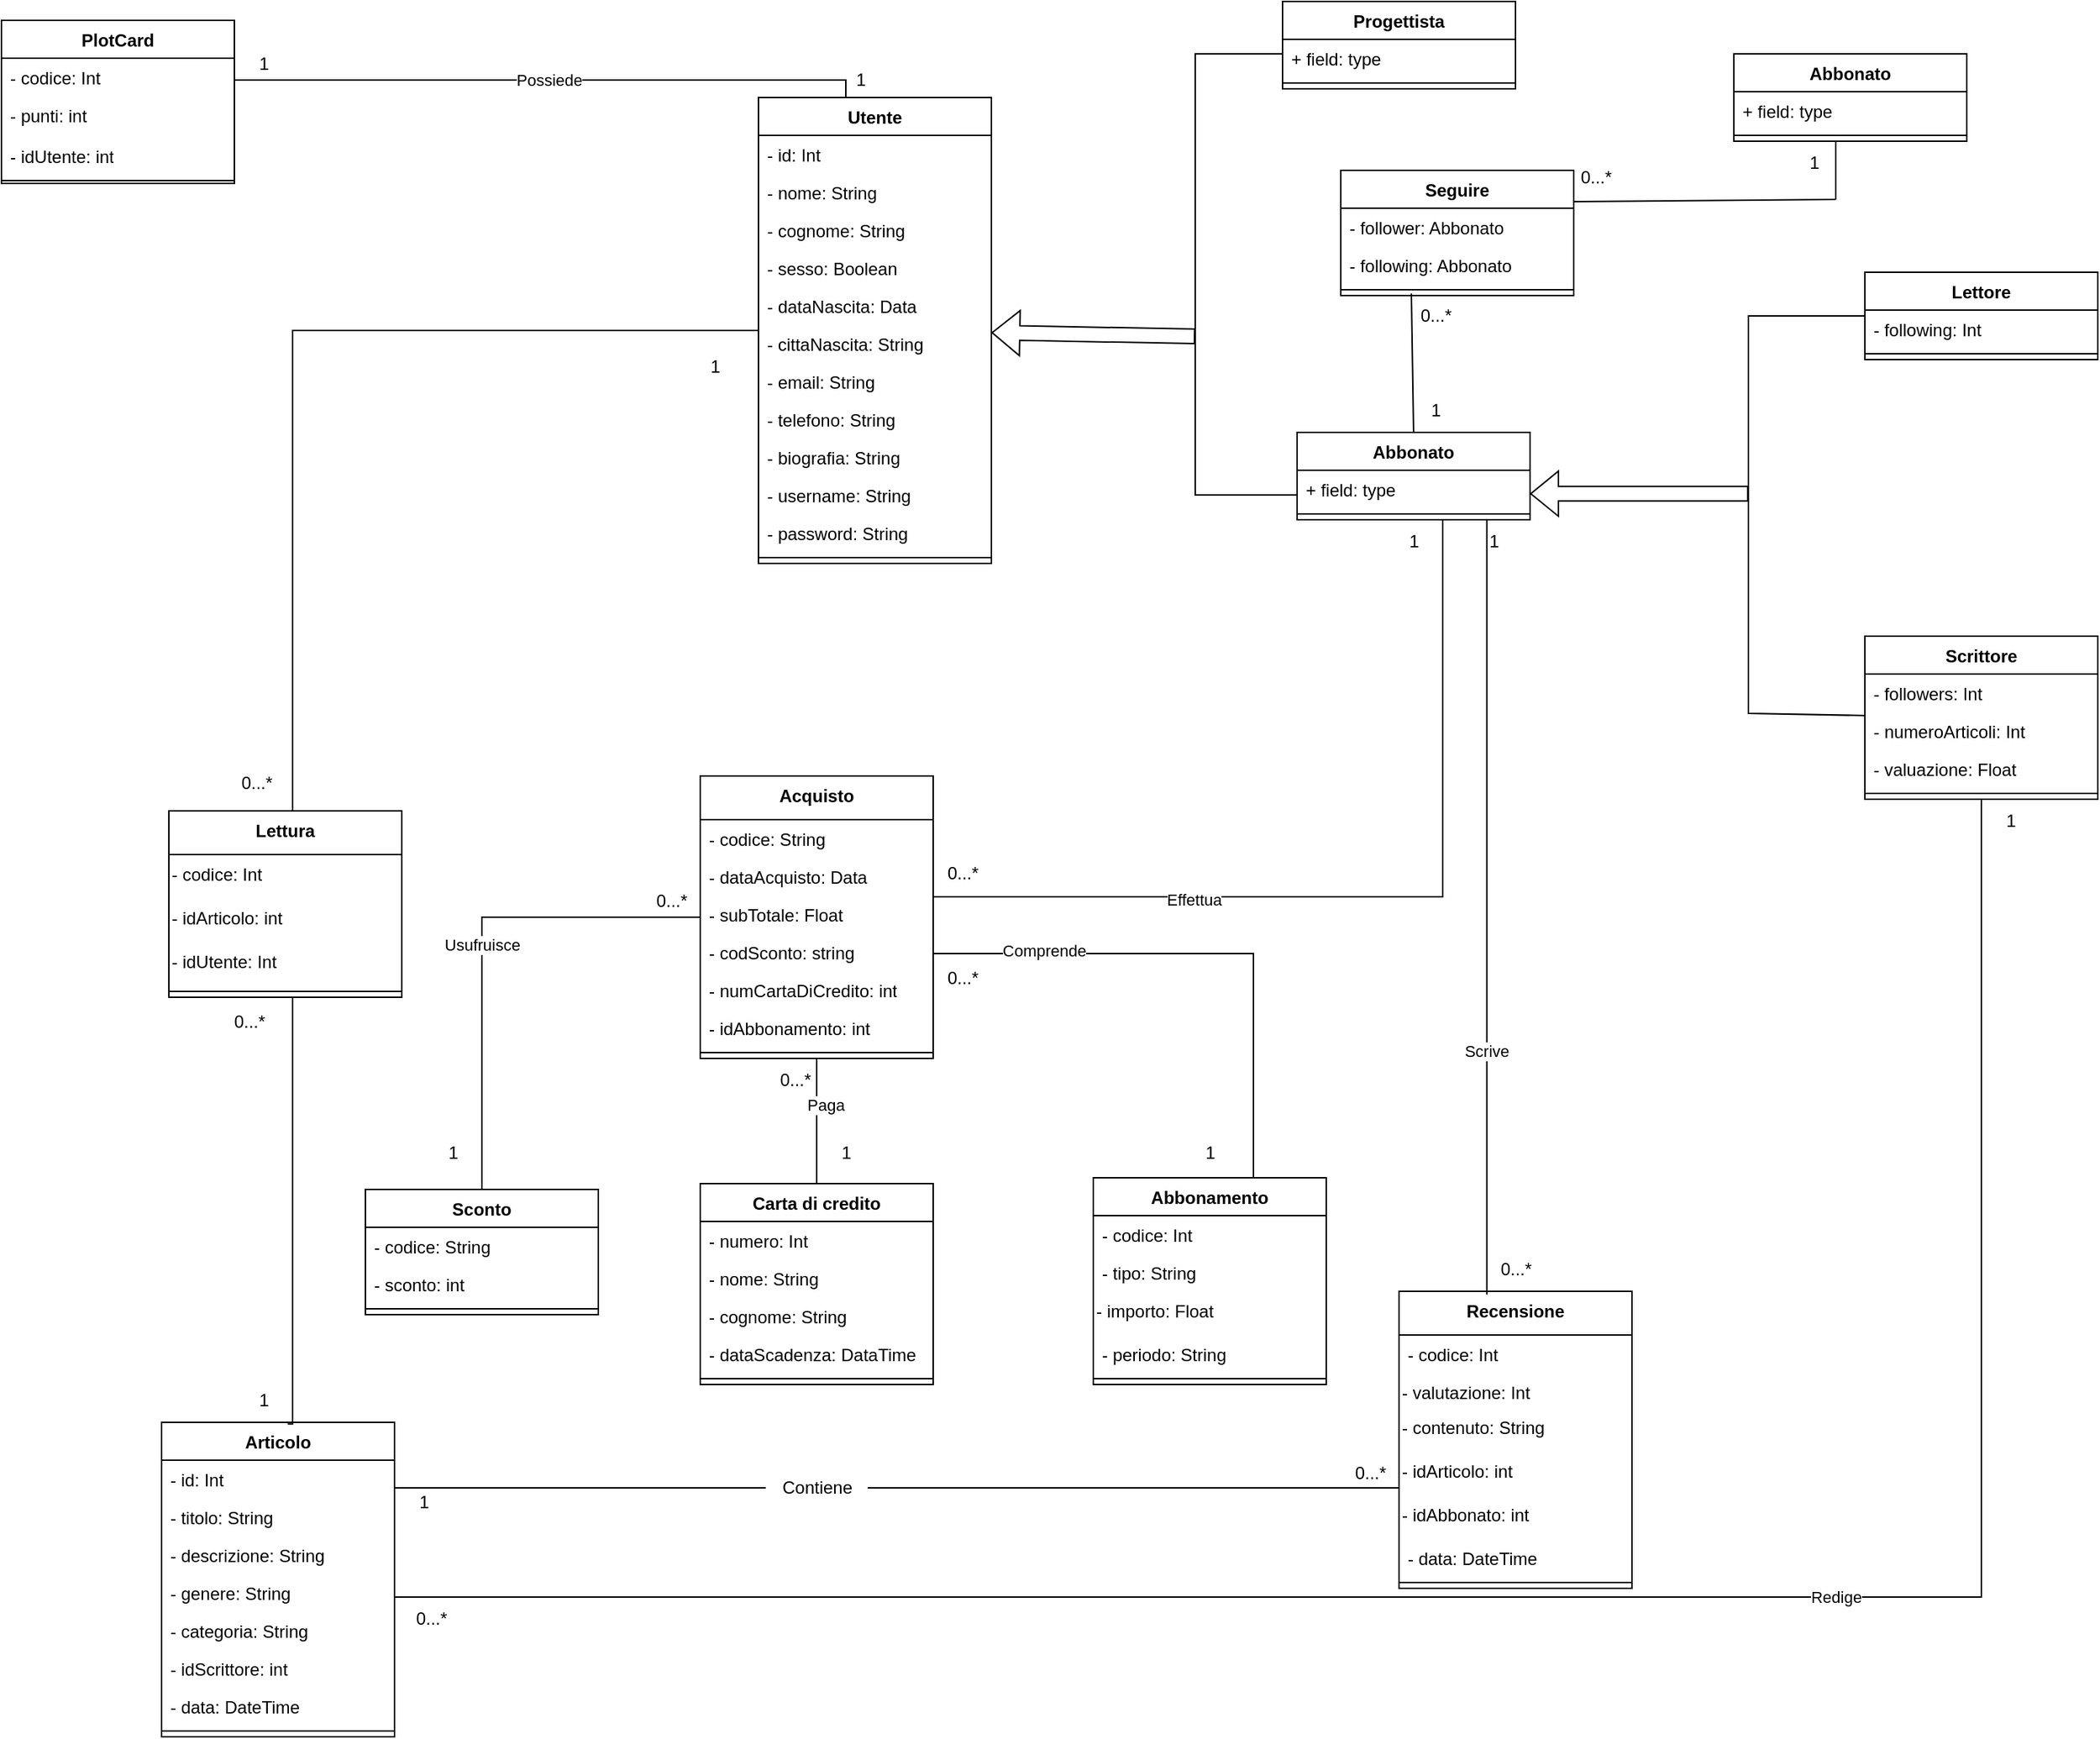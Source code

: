 <mxfile version="26.2.12">
  <diagram id="C5RBs43oDa-KdzZeNtuy" name="Page-1">
    <mxGraphModel grid="1" page="1" gridSize="10" guides="1" tooltips="1" connect="1" arrows="1" fold="1" pageScale="1" pageWidth="3300" pageHeight="4681" math="0" shadow="0">
      <root>
        <mxCell id="WIyWlLk6GJQsqaUBKTNV-0" />
        <mxCell id="WIyWlLk6GJQsqaUBKTNV-1" parent="WIyWlLk6GJQsqaUBKTNV-0" />
        <mxCell id="ydc3iOMknyPxtIH27P5I-45" value="" style="edgeStyle=orthogonalEdgeStyle;rounded=0;orthogonalLoop=1;jettySize=auto;html=1;endArrow=none;startFill=0;" edge="1" parent="WIyWlLk6GJQsqaUBKTNV-1" source="ydc3iOMknyPxtIH27P5I-187" target="ydc3iOMknyPxtIH27P5I-8">
          <mxGeometry relative="1" as="geometry">
            <mxPoint x="700.077" y="1094.077" as="targetPoint" />
            <Array as="points">
              <mxPoint x="640" y="1210" />
            </Array>
          </mxGeometry>
        </mxCell>
        <mxCell id="ydc3iOMknyPxtIH27P5I-4" value="Articolo" style="swimlane;fontStyle=1;align=center;verticalAlign=top;childLayout=stackLayout;horizontal=1;startSize=26;horizontalStack=0;resizeParent=1;resizeParentMax=0;resizeLast=0;collapsible=1;marginBottom=0;whiteSpace=wrap;html=1;" vertex="1" parent="WIyWlLk6GJQsqaUBKTNV-1">
          <mxGeometry x="190" y="1160" width="160" height="216" as="geometry" />
        </mxCell>
        <mxCell id="ydc3iOMknyPxtIH27P5I-5" value="- id: Int" style="text;strokeColor=none;fillColor=none;align=left;verticalAlign=top;spacingLeft=4;spacingRight=4;overflow=hidden;rotatable=0;points=[[0,0.5],[1,0.5]];portConstraint=eastwest;whiteSpace=wrap;html=1;" vertex="1" parent="ydc3iOMknyPxtIH27P5I-4">
          <mxGeometry y="26" width="160" height="26" as="geometry" />
        </mxCell>
        <mxCell id="ydc3iOMknyPxtIH27P5I-119" value="- titolo: String" style="text;strokeColor=none;fillColor=none;align=left;verticalAlign=top;spacingLeft=4;spacingRight=4;overflow=hidden;rotatable=0;points=[[0,0.5],[1,0.5]];portConstraint=eastwest;whiteSpace=wrap;html=1;" vertex="1" parent="ydc3iOMknyPxtIH27P5I-4">
          <mxGeometry y="52" width="160" height="26" as="geometry" />
        </mxCell>
        <mxCell id="ydc3iOMknyPxtIH27P5I-120" value="- descrizione: String" style="text;strokeColor=none;fillColor=none;align=left;verticalAlign=top;spacingLeft=4;spacingRight=4;overflow=hidden;rotatable=0;points=[[0,0.5],[1,0.5]];portConstraint=eastwest;whiteSpace=wrap;html=1;" vertex="1" parent="ydc3iOMknyPxtIH27P5I-4">
          <mxGeometry y="78" width="160" height="26" as="geometry" />
        </mxCell>
        <mxCell id="ydc3iOMknyPxtIH27P5I-121" value="- genere: String" style="text;strokeColor=none;fillColor=none;align=left;verticalAlign=top;spacingLeft=4;spacingRight=4;overflow=hidden;rotatable=0;points=[[0,0.5],[1,0.5]];portConstraint=eastwest;whiteSpace=wrap;html=1;" vertex="1" parent="ydc3iOMknyPxtIH27P5I-4">
          <mxGeometry y="104" width="160" height="26" as="geometry" />
        </mxCell>
        <mxCell id="ydc3iOMknyPxtIH27P5I-122" value="- categoria: String" style="text;strokeColor=none;fillColor=none;align=left;verticalAlign=top;spacingLeft=4;spacingRight=4;overflow=hidden;rotatable=0;points=[[0,0.5],[1,0.5]];portConstraint=eastwest;whiteSpace=wrap;html=1;" vertex="1" parent="ydc3iOMknyPxtIH27P5I-4">
          <mxGeometry y="130" width="160" height="26" as="geometry" />
        </mxCell>
        <mxCell id="pAAdPtzPsOqpauZ3S1Ib-0" value="&lt;div&gt;- idScrittore: int&lt;/div&gt;" style="text;strokeColor=none;fillColor=none;align=left;verticalAlign=top;spacingLeft=4;spacingRight=4;overflow=hidden;rotatable=0;points=[[0,0.5],[1,0.5]];portConstraint=eastwest;whiteSpace=wrap;html=1;" vertex="1" parent="ydc3iOMknyPxtIH27P5I-4">
          <mxGeometry y="156" width="160" height="26" as="geometry" />
        </mxCell>
        <mxCell id="so2CvBToF7YkAEuhqj8v-3" value="&lt;div&gt;- data: DateTime&lt;/div&gt;" style="text;strokeColor=none;fillColor=none;align=left;verticalAlign=top;spacingLeft=4;spacingRight=4;overflow=hidden;rotatable=0;points=[[0,0.5],[1,0.5]];portConstraint=eastwest;whiteSpace=wrap;html=1;" vertex="1" parent="ydc3iOMknyPxtIH27P5I-4">
          <mxGeometry y="182" width="160" height="26" as="geometry" />
        </mxCell>
        <mxCell id="ydc3iOMknyPxtIH27P5I-6" value="" style="line;strokeWidth=1;fillColor=none;align=left;verticalAlign=middle;spacingTop=-1;spacingLeft=3;spacingRight=3;rotatable=0;labelPosition=right;points=[];portConstraint=eastwest;strokeColor=inherit;" vertex="1" parent="ydc3iOMknyPxtIH27P5I-4">
          <mxGeometry y="208" width="160" height="8" as="geometry" />
        </mxCell>
        <mxCell id="ydc3iOMknyPxtIH27P5I-8" value="Recensione" style="swimlane;fontStyle=1;align=center;verticalAlign=top;childLayout=stackLayout;horizontal=1;startSize=30;horizontalStack=0;resizeParent=1;resizeParentMax=0;resizeLast=0;collapsible=1;marginBottom=0;whiteSpace=wrap;html=1;" vertex="1" parent="WIyWlLk6GJQsqaUBKTNV-1">
          <mxGeometry x="1040" y="1070" width="160" height="204" as="geometry" />
        </mxCell>
        <mxCell id="ydc3iOMknyPxtIH27P5I-9" value="- codice: Int" style="text;strokeColor=none;fillColor=none;align=left;verticalAlign=top;spacingLeft=4;spacingRight=4;overflow=hidden;rotatable=0;points=[[0,0.5],[1,0.5]];portConstraint=eastwest;whiteSpace=wrap;html=1;" vertex="1" parent="ydc3iOMknyPxtIH27P5I-8">
          <mxGeometry y="30" width="160" height="26" as="geometry" />
        </mxCell>
        <mxCell id="ydc3iOMknyPxtIH27P5I-139" value="- valutazione: Int" style="text;whiteSpace=wrap;html=1;" vertex="1" parent="ydc3iOMknyPxtIH27P5I-8">
          <mxGeometry y="56" width="160" height="24" as="geometry" />
        </mxCell>
        <mxCell id="so2CvBToF7YkAEuhqj8v-0" value="- contenuto: String" style="text;whiteSpace=wrap;html=1;" vertex="1" parent="ydc3iOMknyPxtIH27P5I-8">
          <mxGeometry y="80" width="160" height="30" as="geometry" />
        </mxCell>
        <mxCell id="ydc3iOMknyPxtIH27P5I-140" value="- idArticolo: int" style="text;whiteSpace=wrap;html=1;" vertex="1" parent="ydc3iOMknyPxtIH27P5I-8">
          <mxGeometry y="110" width="160" height="30" as="geometry" />
        </mxCell>
        <mxCell id="so2CvBToF7YkAEuhqj8v-1" value="- idAbbonato: int" style="text;whiteSpace=wrap;html=1;" vertex="1" parent="ydc3iOMknyPxtIH27P5I-8">
          <mxGeometry y="140" width="160" height="30" as="geometry" />
        </mxCell>
        <mxCell id="pAAdPtzPsOqpauZ3S1Ib-1" value="&lt;div&gt;- data: DateTime&lt;/div&gt;" style="text;strokeColor=none;fillColor=none;align=left;verticalAlign=top;spacingLeft=4;spacingRight=4;overflow=hidden;rotatable=0;points=[[0,0.5],[1,0.5]];portConstraint=eastwest;whiteSpace=wrap;html=1;" vertex="1" parent="ydc3iOMknyPxtIH27P5I-8">
          <mxGeometry y="170" width="160" height="26" as="geometry" />
        </mxCell>
        <mxCell id="ydc3iOMknyPxtIH27P5I-10" value="" style="line;strokeWidth=1;fillColor=none;align=left;verticalAlign=middle;spacingTop=-1;spacingLeft=3;spacingRight=3;rotatable=0;labelPosition=right;points=[];portConstraint=eastwest;strokeColor=inherit;" vertex="1" parent="ydc3iOMknyPxtIH27P5I-8">
          <mxGeometry y="196" width="160" height="8" as="geometry" />
        </mxCell>
        <mxCell id="ydc3iOMknyPxtIH27P5I-50" value="" style="edgeStyle=orthogonalEdgeStyle;rounded=0;orthogonalLoop=1;jettySize=auto;html=1;endArrow=none;startFill=0;exitX=0.697;exitY=0.009;exitDx=0;exitDy=0;exitPerimeter=0;" edge="1" parent="WIyWlLk6GJQsqaUBKTNV-1" source="ydc3iOMknyPxtIH27P5I-12">
          <mxGeometry relative="1" as="geometry">
            <mxPoint x="940" y="1029.92" as="sourcePoint" />
            <mxPoint x="720" y="837.997" as="targetPoint" />
            <Array as="points">
              <mxPoint x="940" y="993" />
              <mxPoint x="940" y="838" />
            </Array>
          </mxGeometry>
        </mxCell>
        <mxCell id="MxM6VGVNZoBJaAz-Xawv-5" value="Comprende" style="edgeLabel;html=1;align=center;verticalAlign=middle;resizable=0;points=[];" connectable="0" vertex="1" parent="ydc3iOMknyPxtIH27P5I-50">
          <mxGeometry x="0.597" y="-2" relative="1" as="geometry">
            <mxPoint as="offset" />
          </mxGeometry>
        </mxCell>
        <mxCell id="ydc3iOMknyPxtIH27P5I-12" value="Abbonamento" style="swimlane;fontStyle=1;align=center;verticalAlign=top;childLayout=stackLayout;horizontal=1;startSize=26;horizontalStack=0;resizeParent=1;resizeParentMax=0;resizeLast=0;collapsible=1;marginBottom=0;whiteSpace=wrap;html=1;" vertex="1" parent="WIyWlLk6GJQsqaUBKTNV-1">
          <mxGeometry x="830" y="992" width="160" height="142" as="geometry" />
        </mxCell>
        <mxCell id="ydc3iOMknyPxtIH27P5I-47" value="- codice: Int" style="text;strokeColor=none;fillColor=none;align=left;verticalAlign=top;spacingLeft=4;spacingRight=4;overflow=hidden;rotatable=0;points=[[0,0.5],[1,0.5]];portConstraint=eastwest;whiteSpace=wrap;html=1;" vertex="1" parent="ydc3iOMknyPxtIH27P5I-12">
          <mxGeometry y="26" width="160" height="26" as="geometry" />
        </mxCell>
        <mxCell id="ydc3iOMknyPxtIH27P5I-48" value="- tipo: String" style="text;strokeColor=none;fillColor=none;align=left;verticalAlign=top;spacingLeft=4;spacingRight=4;overflow=hidden;rotatable=0;points=[[0,0.5],[1,0.5]];portConstraint=eastwest;whiteSpace=wrap;html=1;" vertex="1" parent="ydc3iOMknyPxtIH27P5I-12">
          <mxGeometry y="52" width="160" height="26" as="geometry" />
        </mxCell>
        <mxCell id="ydc3iOMknyPxtIH27P5I-138" value="- importo: Float" style="text;whiteSpace=wrap;html=1;" vertex="1" parent="ydc3iOMknyPxtIH27P5I-12">
          <mxGeometry y="78" width="160" height="30" as="geometry" />
        </mxCell>
        <mxCell id="ydc3iOMknyPxtIH27P5I-13" value="- periodo: String" style="text;strokeColor=none;fillColor=none;align=left;verticalAlign=top;spacingLeft=4;spacingRight=4;overflow=hidden;rotatable=0;points=[[0,0.5],[1,0.5]];portConstraint=eastwest;whiteSpace=wrap;html=1;" vertex="1" parent="ydc3iOMknyPxtIH27P5I-12">
          <mxGeometry y="108" width="160" height="26" as="geometry" />
        </mxCell>
        <mxCell id="ydc3iOMknyPxtIH27P5I-14" value="" style="line;strokeWidth=1;fillColor=none;align=left;verticalAlign=middle;spacingTop=-1;spacingLeft=3;spacingRight=3;rotatable=0;labelPosition=right;points=[];portConstraint=eastwest;strokeColor=inherit;" vertex="1" parent="ydc3iOMknyPxtIH27P5I-12">
          <mxGeometry y="134" width="160" height="8" as="geometry" />
        </mxCell>
        <mxCell id="ydc3iOMknyPxtIH27P5I-16" value="Carta di credito" style="swimlane;fontStyle=1;align=center;verticalAlign=top;childLayout=stackLayout;horizontal=1;startSize=26;horizontalStack=0;resizeParent=1;resizeParentMax=0;resizeLast=0;collapsible=1;marginBottom=0;whiteSpace=wrap;html=1;" vertex="1" parent="WIyWlLk6GJQsqaUBKTNV-1">
          <mxGeometry x="560" y="996" width="160" height="138" as="geometry" />
        </mxCell>
        <mxCell id="ydc3iOMknyPxtIH27P5I-134" value="- numero: Int" style="text;strokeColor=none;fillColor=none;align=left;verticalAlign=top;spacingLeft=4;spacingRight=4;overflow=hidden;rotatable=0;points=[[0,0.5],[1,0.5]];portConstraint=eastwest;whiteSpace=wrap;html=1;" vertex="1" parent="ydc3iOMknyPxtIH27P5I-16">
          <mxGeometry y="26" width="160" height="26" as="geometry" />
        </mxCell>
        <mxCell id="ydc3iOMknyPxtIH27P5I-17" value="- nome: String" style="text;strokeColor=none;fillColor=none;align=left;verticalAlign=top;spacingLeft=4;spacingRight=4;overflow=hidden;rotatable=0;points=[[0,0.5],[1,0.5]];portConstraint=eastwest;whiteSpace=wrap;html=1;" vertex="1" parent="ydc3iOMknyPxtIH27P5I-16">
          <mxGeometry y="52" width="160" height="26" as="geometry" />
        </mxCell>
        <mxCell id="ydc3iOMknyPxtIH27P5I-135" value="- cognome: String" style="text;strokeColor=none;fillColor=none;align=left;verticalAlign=top;spacingLeft=4;spacingRight=4;overflow=hidden;rotatable=0;points=[[0,0.5],[1,0.5]];portConstraint=eastwest;whiteSpace=wrap;html=1;" vertex="1" parent="ydc3iOMknyPxtIH27P5I-16">
          <mxGeometry y="78" width="160" height="26" as="geometry" />
        </mxCell>
        <mxCell id="ydc3iOMknyPxtIH27P5I-136" value="- dataScadenza: DataTime" style="text;strokeColor=none;fillColor=none;align=left;verticalAlign=top;spacingLeft=4;spacingRight=4;overflow=hidden;rotatable=0;points=[[0,0.5],[1,0.5]];portConstraint=eastwest;whiteSpace=wrap;html=1;" vertex="1" parent="ydc3iOMknyPxtIH27P5I-16">
          <mxGeometry y="104" width="160" height="26" as="geometry" />
        </mxCell>
        <mxCell id="ydc3iOMknyPxtIH27P5I-18" value="" style="line;strokeWidth=1;fillColor=none;align=left;verticalAlign=middle;spacingTop=-1;spacingLeft=3;spacingRight=3;rotatable=0;labelPosition=right;points=[];portConstraint=eastwest;strokeColor=inherit;" vertex="1" parent="ydc3iOMknyPxtIH27P5I-16">
          <mxGeometry y="130" width="160" height="8" as="geometry" />
        </mxCell>
        <mxCell id="ydc3iOMknyPxtIH27P5I-20" value="Sconto" style="swimlane;fontStyle=1;align=center;verticalAlign=top;childLayout=stackLayout;horizontal=1;startSize=26;horizontalStack=0;resizeParent=1;resizeParentMax=0;resizeLast=0;collapsible=1;marginBottom=0;whiteSpace=wrap;html=1;" vertex="1" parent="WIyWlLk6GJQsqaUBKTNV-1">
          <mxGeometry x="330" y="1000" width="160" height="86" as="geometry" />
        </mxCell>
        <mxCell id="ydc3iOMknyPxtIH27P5I-21" value="- codice: String" style="text;strokeColor=none;fillColor=none;align=left;verticalAlign=top;spacingLeft=4;spacingRight=4;overflow=hidden;rotatable=0;points=[[0,0.5],[1,0.5]];portConstraint=eastwest;whiteSpace=wrap;html=1;" vertex="1" parent="ydc3iOMknyPxtIH27P5I-20">
          <mxGeometry y="26" width="160" height="26" as="geometry" />
        </mxCell>
        <mxCell id="TdX4tW1GmbdsgePq4CwW-2" value="&lt;div&gt;- sconto: int&lt;/div&gt;" style="text;strokeColor=none;fillColor=none;align=left;verticalAlign=top;spacingLeft=4;spacingRight=4;overflow=hidden;rotatable=0;points=[[0,0.5],[1,0.5]];portConstraint=eastwest;whiteSpace=wrap;html=1;" vertex="1" parent="ydc3iOMknyPxtIH27P5I-20">
          <mxGeometry y="52" width="160" height="26" as="geometry" />
        </mxCell>
        <mxCell id="ydc3iOMknyPxtIH27P5I-22" value="" style="line;strokeWidth=1;fillColor=none;align=left;verticalAlign=middle;spacingTop=-1;spacingLeft=3;spacingRight=3;rotatable=0;labelPosition=right;points=[];portConstraint=eastwest;strokeColor=inherit;" vertex="1" parent="ydc3iOMknyPxtIH27P5I-20">
          <mxGeometry y="78" width="160" height="8" as="geometry" />
        </mxCell>
        <mxCell id="ydc3iOMknyPxtIH27P5I-24" value="PlotCard" style="swimlane;fontStyle=1;align=center;verticalAlign=top;childLayout=stackLayout;horizontal=1;startSize=26;horizontalStack=0;resizeParent=1;resizeParentMax=0;resizeLast=0;collapsible=1;marginBottom=0;whiteSpace=wrap;html=1;" vertex="1" parent="WIyWlLk6GJQsqaUBKTNV-1">
          <mxGeometry x="80" y="197" width="160" height="112" as="geometry" />
        </mxCell>
        <mxCell id="ydc3iOMknyPxtIH27P5I-25" value="- codice: Int" style="text;strokeColor=none;fillColor=none;align=left;verticalAlign=top;spacingLeft=4;spacingRight=4;overflow=hidden;rotatable=0;points=[[0,0.5],[1,0.5]];portConstraint=eastwest;whiteSpace=wrap;html=1;" vertex="1" parent="ydc3iOMknyPxtIH27P5I-24">
          <mxGeometry y="26" width="160" height="26" as="geometry" />
        </mxCell>
        <mxCell id="ydc3iOMknyPxtIH27P5I-27" value="- punti: int" style="text;strokeColor=none;fillColor=none;align=left;verticalAlign=top;spacingLeft=4;spacingRight=4;overflow=hidden;rotatable=0;points=[[0,0.5],[1,0.5]];portConstraint=eastwest;whiteSpace=wrap;html=1;" vertex="1" parent="ydc3iOMknyPxtIH27P5I-24">
          <mxGeometry y="52" width="160" height="28" as="geometry" />
        </mxCell>
        <mxCell id="so2CvBToF7YkAEuhqj8v-9" value="&lt;div&gt;- idUtente: int&lt;/div&gt;" style="text;strokeColor=none;fillColor=none;align=left;verticalAlign=top;spacingLeft=4;spacingRight=4;overflow=hidden;rotatable=0;points=[[0,0.5],[1,0.5]];portConstraint=eastwest;whiteSpace=wrap;html=1;" vertex="1" parent="ydc3iOMknyPxtIH27P5I-24">
          <mxGeometry y="80" width="160" height="28" as="geometry" />
        </mxCell>
        <mxCell id="ydc3iOMknyPxtIH27P5I-26" value="" style="line;strokeWidth=1;fillColor=none;align=left;verticalAlign=middle;spacingTop=-1;spacingLeft=3;spacingRight=3;rotatable=0;labelPosition=right;points=[];portConstraint=eastwest;strokeColor=inherit;" vertex="1" parent="ydc3iOMknyPxtIH27P5I-24">
          <mxGeometry y="108" width="160" height="4" as="geometry" />
        </mxCell>
        <mxCell id="ydc3iOMknyPxtIH27P5I-61" value="Possiede" style="edgeStyle=orthogonalEdgeStyle;rounded=0;orthogonalLoop=1;jettySize=auto;html=1;endArrow=none;startFill=0;" edge="1" parent="WIyWlLk6GJQsqaUBKTNV-1" source="ydc3iOMknyPxtIH27P5I-28" target="ydc3iOMknyPxtIH27P5I-24">
          <mxGeometry relative="1" as="geometry">
            <mxPoint x="530" y="412" as="sourcePoint" />
            <mxPoint x="452" y="238" as="targetPoint" />
            <Array as="points">
              <mxPoint x="660" y="238" />
            </Array>
          </mxGeometry>
        </mxCell>
        <mxCell id="ydc3iOMknyPxtIH27P5I-28" value="Utente" style="swimlane;fontStyle=1;align=center;verticalAlign=top;childLayout=stackLayout;horizontal=1;startSize=26;horizontalStack=0;resizeParent=1;resizeParentMax=0;resizeLast=0;collapsible=1;marginBottom=0;whiteSpace=wrap;html=1;" vertex="1" parent="WIyWlLk6GJQsqaUBKTNV-1">
          <mxGeometry x="600" y="250" width="160" height="320" as="geometry" />
        </mxCell>
        <mxCell id="ydc3iOMknyPxtIH27P5I-116" value="- id: Int" style="text;strokeColor=none;fillColor=none;align=left;verticalAlign=top;spacingLeft=4;spacingRight=4;overflow=hidden;rotatable=0;points=[[0,0.5],[1,0.5]];portConstraint=eastwest;whiteSpace=wrap;html=1;" vertex="1" parent="ydc3iOMknyPxtIH27P5I-28">
          <mxGeometry y="26" width="160" height="26" as="geometry" />
        </mxCell>
        <mxCell id="ydc3iOMknyPxtIH27P5I-29" value="- nome: String" style="text;strokeColor=none;fillColor=none;align=left;verticalAlign=top;spacingLeft=4;spacingRight=4;overflow=hidden;rotatable=0;points=[[0,0.5],[1,0.5]];portConstraint=eastwest;whiteSpace=wrap;html=1;" vertex="1" parent="ydc3iOMknyPxtIH27P5I-28">
          <mxGeometry y="52" width="160" height="26" as="geometry" />
        </mxCell>
        <mxCell id="ydc3iOMknyPxtIH27P5I-83" value="- cognome: String" style="text;strokeColor=none;fillColor=none;align=left;verticalAlign=top;spacingLeft=4;spacingRight=4;overflow=hidden;rotatable=0;points=[[0,0.5],[1,0.5]];portConstraint=eastwest;whiteSpace=wrap;html=1;" vertex="1" parent="ydc3iOMknyPxtIH27P5I-28">
          <mxGeometry y="78" width="160" height="26" as="geometry" />
        </mxCell>
        <mxCell id="ydc3iOMknyPxtIH27P5I-69" value="- sesso: Boolean" style="text;strokeColor=none;fillColor=none;align=left;verticalAlign=top;spacingLeft=4;spacingRight=4;overflow=hidden;rotatable=0;points=[[0,0.5],[1,0.5]];portConstraint=eastwest;whiteSpace=wrap;html=1;" vertex="1" parent="ydc3iOMknyPxtIH27P5I-28">
          <mxGeometry y="104" width="160" height="26" as="geometry" />
        </mxCell>
        <mxCell id="ydc3iOMknyPxtIH27P5I-71" value="- dataNascita: Data" style="text;strokeColor=none;fillColor=none;align=left;verticalAlign=top;spacingLeft=4;spacingRight=4;overflow=hidden;rotatable=0;points=[[0,0.5],[1,0.5]];portConstraint=eastwest;whiteSpace=wrap;html=1;" vertex="1" parent="ydc3iOMknyPxtIH27P5I-28">
          <mxGeometry y="130" width="160" height="26" as="geometry" />
        </mxCell>
        <mxCell id="ydc3iOMknyPxtIH27P5I-82" value="- cittaNascita: String" style="text;strokeColor=none;fillColor=none;align=left;verticalAlign=top;spacingLeft=4;spacingRight=4;overflow=hidden;rotatable=0;points=[[0,0.5],[1,0.5]];portConstraint=eastwest;whiteSpace=wrap;html=1;" vertex="1" parent="ydc3iOMknyPxtIH27P5I-28">
          <mxGeometry y="156" width="160" height="26" as="geometry" />
        </mxCell>
        <mxCell id="ydc3iOMknyPxtIH27P5I-114" value="- email: String" style="text;strokeColor=none;fillColor=none;align=left;verticalAlign=top;spacingLeft=4;spacingRight=4;overflow=hidden;rotatable=0;points=[[0,0.5],[1,0.5]];portConstraint=eastwest;whiteSpace=wrap;html=1;" vertex="1" parent="ydc3iOMknyPxtIH27P5I-28">
          <mxGeometry y="182" width="160" height="26" as="geometry" />
        </mxCell>
        <mxCell id="ydc3iOMknyPxtIH27P5I-115" value="- telefono: String" style="text;strokeColor=none;fillColor=none;align=left;verticalAlign=top;spacingLeft=4;spacingRight=4;overflow=hidden;rotatable=0;points=[[0,0.5],[1,0.5]];portConstraint=eastwest;whiteSpace=wrap;html=1;" vertex="1" parent="ydc3iOMknyPxtIH27P5I-28">
          <mxGeometry y="208" width="160" height="26" as="geometry" />
        </mxCell>
        <mxCell id="ydc3iOMknyPxtIH27P5I-143" value="- biografia: String" style="text;strokeColor=none;fillColor=none;align=left;verticalAlign=top;spacingLeft=4;spacingRight=4;overflow=hidden;rotatable=0;points=[[0,0.5],[1,0.5]];portConstraint=eastwest;whiteSpace=wrap;html=1;" vertex="1" parent="ydc3iOMknyPxtIH27P5I-28">
          <mxGeometry y="234" width="160" height="26" as="geometry" />
        </mxCell>
        <mxCell id="MxM6VGVNZoBJaAz-Xawv-21" value="- username: String" style="text;strokeColor=none;fillColor=none;align=left;verticalAlign=top;spacingLeft=4;spacingRight=4;overflow=hidden;rotatable=0;points=[[0,0.5],[1,0.5]];portConstraint=eastwest;whiteSpace=wrap;html=1;" vertex="1" parent="ydc3iOMknyPxtIH27P5I-28">
          <mxGeometry y="260" width="160" height="26" as="geometry" />
        </mxCell>
        <mxCell id="MxM6VGVNZoBJaAz-Xawv-22" value="- password: String" style="text;strokeColor=none;fillColor=none;align=left;verticalAlign=top;spacingLeft=4;spacingRight=4;overflow=hidden;rotatable=0;points=[[0,0.5],[1,0.5]];portConstraint=eastwest;whiteSpace=wrap;html=1;" vertex="1" parent="ydc3iOMknyPxtIH27P5I-28">
          <mxGeometry y="286" width="160" height="26" as="geometry" />
        </mxCell>
        <mxCell id="ydc3iOMknyPxtIH27P5I-30" value="" style="line;strokeWidth=1;fillColor=none;align=left;verticalAlign=middle;spacingTop=-1;spacingLeft=3;spacingRight=3;rotatable=0;labelPosition=right;points=[];portConstraint=eastwest;strokeColor=inherit;" vertex="1" parent="ydc3iOMknyPxtIH27P5I-28">
          <mxGeometry y="312" width="160" height="8" as="geometry" />
        </mxCell>
        <mxCell id="ydc3iOMknyPxtIH27P5I-32" value="Lettore" style="swimlane;fontStyle=1;align=center;verticalAlign=top;childLayout=stackLayout;horizontal=1;startSize=26;horizontalStack=0;resizeParent=1;resizeParentMax=0;resizeLast=0;collapsible=1;marginBottom=0;whiteSpace=wrap;html=1;" vertex="1" parent="WIyWlLk6GJQsqaUBKTNV-1">
          <mxGeometry x="1360" y="370" width="160" height="60" as="geometry" />
        </mxCell>
        <mxCell id="ydc3iOMknyPxtIH27P5I-33" value="- following: Int" style="text;strokeColor=none;fillColor=none;align=left;verticalAlign=top;spacingLeft=4;spacingRight=4;overflow=hidden;rotatable=0;points=[[0,0.5],[1,0.5]];portConstraint=eastwest;whiteSpace=wrap;html=1;" vertex="1" parent="ydc3iOMknyPxtIH27P5I-32">
          <mxGeometry y="26" width="160" height="26" as="geometry" />
        </mxCell>
        <mxCell id="ydc3iOMknyPxtIH27P5I-34" value="" style="line;strokeWidth=1;fillColor=none;align=left;verticalAlign=middle;spacingTop=-1;spacingLeft=3;spacingRight=3;rotatable=0;labelPosition=right;points=[];portConstraint=eastwest;strokeColor=inherit;" vertex="1" parent="ydc3iOMknyPxtIH27P5I-32">
          <mxGeometry y="52" width="160" height="8" as="geometry" />
        </mxCell>
        <mxCell id="ydc3iOMknyPxtIH27P5I-36" value="Scrittore" style="swimlane;fontStyle=1;align=center;verticalAlign=top;childLayout=stackLayout;horizontal=1;startSize=26;horizontalStack=0;resizeParent=1;resizeParentMax=0;resizeLast=0;collapsible=1;marginBottom=0;whiteSpace=wrap;html=1;" vertex="1" parent="WIyWlLk6GJQsqaUBKTNV-1">
          <mxGeometry x="1360" y="620" width="160" height="112" as="geometry" />
        </mxCell>
        <mxCell id="MxM6VGVNZoBJaAz-Xawv-8" value="- followers: Int" style="text;strokeColor=none;fillColor=none;align=left;verticalAlign=top;spacingLeft=4;spacingRight=4;overflow=hidden;rotatable=0;points=[[0,0.5],[1,0.5]];portConstraint=eastwest;whiteSpace=wrap;html=1;" vertex="1" parent="ydc3iOMknyPxtIH27P5I-36">
          <mxGeometry y="26" width="160" height="26" as="geometry" />
        </mxCell>
        <mxCell id="ydc3iOMknyPxtIH27P5I-37" value="- numeroArticoli: Int" style="text;strokeColor=none;fillColor=none;align=left;verticalAlign=top;spacingLeft=4;spacingRight=4;overflow=hidden;rotatable=0;points=[[0,0.5],[1,0.5]];portConstraint=eastwest;whiteSpace=wrap;html=1;" vertex="1" parent="ydc3iOMknyPxtIH27P5I-36">
          <mxGeometry y="52" width="160" height="26" as="geometry" />
        </mxCell>
        <mxCell id="MxM6VGVNZoBJaAz-Xawv-7" value="- valuazione: Float" style="text;strokeColor=none;fillColor=none;align=left;verticalAlign=top;spacingLeft=4;spacingRight=4;overflow=hidden;rotatable=0;points=[[0,0.5],[1,0.5]];portConstraint=eastwest;whiteSpace=wrap;html=1;" vertex="1" parent="ydc3iOMknyPxtIH27P5I-36">
          <mxGeometry y="78" width="160" height="26" as="geometry" />
        </mxCell>
        <mxCell id="ydc3iOMknyPxtIH27P5I-38" value="" style="line;strokeWidth=1;fillColor=none;align=left;verticalAlign=middle;spacingTop=-1;spacingLeft=3;spacingRight=3;rotatable=0;labelPosition=right;points=[];portConstraint=eastwest;strokeColor=inherit;" vertex="1" parent="ydc3iOMknyPxtIH27P5I-36">
          <mxGeometry y="104" width="160" height="8" as="geometry" />
        </mxCell>
        <mxCell id="ydc3iOMknyPxtIH27P5I-40" value="Progettista" style="swimlane;fontStyle=1;align=center;verticalAlign=top;childLayout=stackLayout;horizontal=1;startSize=26;horizontalStack=0;resizeParent=1;resizeParentMax=0;resizeLast=0;collapsible=1;marginBottom=0;whiteSpace=wrap;html=1;" vertex="1" parent="WIyWlLk6GJQsqaUBKTNV-1">
          <mxGeometry x="960" y="184" width="160" height="60" as="geometry" />
        </mxCell>
        <mxCell id="ydc3iOMknyPxtIH27P5I-41" value="+ field: type" style="text;strokeColor=none;fillColor=none;align=left;verticalAlign=top;spacingLeft=4;spacingRight=4;overflow=hidden;rotatable=0;points=[[0,0.5],[1,0.5]];portConstraint=eastwest;whiteSpace=wrap;html=1;" vertex="1" parent="ydc3iOMknyPxtIH27P5I-40">
          <mxGeometry y="26" width="160" height="26" as="geometry" />
        </mxCell>
        <mxCell id="ydc3iOMknyPxtIH27P5I-42" value="" style="line;strokeWidth=1;fillColor=none;align=left;verticalAlign=middle;spacingTop=-1;spacingLeft=3;spacingRight=3;rotatable=0;labelPosition=right;points=[];portConstraint=eastwest;strokeColor=inherit;" vertex="1" parent="ydc3iOMknyPxtIH27P5I-40">
          <mxGeometry y="52" width="160" height="8" as="geometry" />
        </mxCell>
        <mxCell id="ydc3iOMknyPxtIH27P5I-51" value="Usufruisce" style="edgeStyle=orthogonalEdgeStyle;rounded=0;orthogonalLoop=1;jettySize=auto;html=1;endArrow=none;startFill=0;" edge="1" parent="WIyWlLk6GJQsqaUBKTNV-1" source="ydc3iOMknyPxtIH27P5I-157" target="ydc3iOMknyPxtIH27P5I-20">
          <mxGeometry relative="1" as="geometry">
            <mxPoint x="580" y="725" as="sourcePoint" />
          </mxGeometry>
        </mxCell>
        <mxCell id="ydc3iOMknyPxtIH27P5I-64" style="edgeStyle=orthogonalEdgeStyle;rounded=0;orthogonalLoop=1;jettySize=auto;html=1;endArrow=none;startFill=0;" edge="1" parent="WIyWlLk6GJQsqaUBKTNV-1" source="ydc3iOMknyPxtIH27P5I-157" target="ydc3iOMknyPxtIH27P5I-16">
          <mxGeometry relative="1" as="geometry">
            <mxPoint x="620" y="870" as="sourcePoint" />
          </mxGeometry>
        </mxCell>
        <mxCell id="MxM6VGVNZoBJaAz-Xawv-6" value="Paga" style="edgeLabel;html=1;align=center;verticalAlign=middle;resizable=0;points=[];" connectable="0" vertex="1" parent="ydc3iOMknyPxtIH27P5I-64">
          <mxGeometry x="-0.275" y="6" relative="1" as="geometry">
            <mxPoint y="1" as="offset" />
          </mxGeometry>
        </mxCell>
        <mxCell id="ydc3iOMknyPxtIH27P5I-89" style="edgeStyle=orthogonalEdgeStyle;rounded=0;orthogonalLoop=1;jettySize=auto;html=1;endArrow=none;startFill=0;exitX=0.377;exitY=0.011;exitDx=0;exitDy=0;exitPerimeter=0;" edge="1" parent="WIyWlLk6GJQsqaUBKTNV-1" source="ydc3iOMknyPxtIH27P5I-8" target="ydc3iOMknyPxtIH27P5I-65">
          <mxGeometry relative="1" as="geometry">
            <mxPoint x="1040" y="905" as="sourcePoint" />
            <Array as="points">
              <mxPoint x="1100" y="1072" />
            </Array>
          </mxGeometry>
        </mxCell>
        <mxCell id="ydc3iOMknyPxtIH27P5I-189" value="Scrive" style="edgeLabel;html=1;align=center;verticalAlign=middle;resizable=0;points=[];" connectable="0" vertex="1" parent="ydc3iOMknyPxtIH27P5I-89">
          <mxGeometry x="-0.37" relative="1" as="geometry">
            <mxPoint x="-1" as="offset" />
          </mxGeometry>
        </mxCell>
        <mxCell id="ydc3iOMknyPxtIH27P5I-59" style="edgeStyle=orthogonalEdgeStyle;rounded=0;orthogonalLoop=1;jettySize=auto;html=1;endArrow=none;startFill=0;" edge="1" parent="WIyWlLk6GJQsqaUBKTNV-1" target="ydc3iOMknyPxtIH27P5I-28">
          <mxGeometry relative="1" as="geometry">
            <mxPoint x="280" y="740" as="sourcePoint" />
            <Array as="points">
              <mxPoint x="260" y="740" />
              <mxPoint x="280" y="740" />
              <mxPoint x="280" y="470" />
            </Array>
          </mxGeometry>
        </mxCell>
        <mxCell id="ydc3iOMknyPxtIH27P5I-65" value="Abbonato" style="swimlane;fontStyle=1;align=center;verticalAlign=top;childLayout=stackLayout;horizontal=1;startSize=26;horizontalStack=0;resizeParent=1;resizeParentMax=0;resizeLast=0;collapsible=1;marginBottom=0;whiteSpace=wrap;html=1;" vertex="1" parent="WIyWlLk6GJQsqaUBKTNV-1">
          <mxGeometry x="970" y="480" width="160" height="60" as="geometry" />
        </mxCell>
        <mxCell id="ydc3iOMknyPxtIH27P5I-144" value="+ field: type" style="text;strokeColor=none;fillColor=none;align=left;verticalAlign=top;spacingLeft=4;spacingRight=4;overflow=hidden;rotatable=0;points=[[0,0.5],[1,0.5]];portConstraint=eastwest;whiteSpace=wrap;html=1;" vertex="1" parent="ydc3iOMknyPxtIH27P5I-65">
          <mxGeometry y="26" width="160" height="26" as="geometry" />
        </mxCell>
        <mxCell id="ydc3iOMknyPxtIH27P5I-67" value="" style="line;strokeWidth=1;fillColor=none;align=left;verticalAlign=middle;spacingTop=-1;spacingLeft=3;spacingRight=3;rotatable=0;labelPosition=right;points=[];portConstraint=eastwest;strokeColor=inherit;" vertex="1" parent="ydc3iOMknyPxtIH27P5I-65">
          <mxGeometry y="52" width="160" height="8" as="geometry" />
        </mxCell>
        <mxCell id="ydc3iOMknyPxtIH27P5I-85" value="" style="shape=flexArrow;endArrow=classic;html=1;rounded=0;" edge="1" parent="WIyWlLk6GJQsqaUBKTNV-1" target="ydc3iOMknyPxtIH27P5I-28">
          <mxGeometry width="50" height="50" relative="1" as="geometry">
            <mxPoint x="900" y="414" as="sourcePoint" />
            <mxPoint x="720" y="600" as="targetPoint" />
          </mxGeometry>
        </mxCell>
        <mxCell id="ydc3iOMknyPxtIH27P5I-86" style="edgeStyle=orthogonalEdgeStyle;rounded=0;orthogonalLoop=1;jettySize=auto;html=1;exitX=0.5;exitY=0;exitDx=0;exitDy=0;endArrow=none;startFill=0;" edge="1" parent="WIyWlLk6GJQsqaUBKTNV-1" source="ydc3iOMknyPxtIH27P5I-65" target="ydc3iOMknyPxtIH27P5I-40">
          <mxGeometry relative="1" as="geometry">
            <mxPoint x="1040" y="240.91" as="targetPoint" />
            <mxPoint x="970" y="576.001" as="sourcePoint" />
            <Array as="points">
              <mxPoint x="970" y="480" />
              <mxPoint x="970" y="523" />
              <mxPoint x="900" y="523" />
              <mxPoint x="900" y="220" />
            </Array>
          </mxGeometry>
        </mxCell>
        <mxCell id="ydc3iOMknyPxtIH27P5I-87" value="" style="shape=flexArrow;endArrow=classic;html=1;rounded=0;" edge="1" parent="WIyWlLk6GJQsqaUBKTNV-1">
          <mxGeometry width="50" height="50" relative="1" as="geometry">
            <mxPoint x="1280" y="522.09" as="sourcePoint" />
            <mxPoint x="1130" y="522.09" as="targetPoint" />
          </mxGeometry>
        </mxCell>
        <mxCell id="ydc3iOMknyPxtIH27P5I-88" value="" style="endArrow=none;html=1;rounded=0;" edge="1" parent="WIyWlLk6GJQsqaUBKTNV-1" source="ydc3iOMknyPxtIH27P5I-32" target="ydc3iOMknyPxtIH27P5I-36">
          <mxGeometry width="50" height="50" relative="1" as="geometry">
            <mxPoint x="1310" y="360" as="sourcePoint" />
            <mxPoint x="800" y="640" as="targetPoint" />
            <Array as="points">
              <mxPoint x="1280" y="400" />
              <mxPoint x="1280" y="673" />
            </Array>
          </mxGeometry>
        </mxCell>
        <mxCell id="ydc3iOMknyPxtIH27P5I-93" value="&lt;div&gt;Redige&lt;/div&gt;" style="edgeStyle=orthogonalEdgeStyle;rounded=0;orthogonalLoop=1;jettySize=auto;html=1;endArrow=none;startFill=0;" edge="1" parent="WIyWlLk6GJQsqaUBKTNV-1" source="ydc3iOMknyPxtIH27P5I-4" target="ydc3iOMknyPxtIH27P5I-36">
          <mxGeometry x="0.209" relative="1" as="geometry">
            <mxPoint x="320.0" y="1320.0" as="sourcePoint" />
            <mxPoint x="1440" y="716" as="targetPoint" />
            <Array as="points">
              <mxPoint x="1440" y="1280" />
            </Array>
            <mxPoint as="offset" />
          </mxGeometry>
        </mxCell>
        <mxCell id="ydc3iOMknyPxtIH27P5I-97" value="1" style="text;html=1;align=center;verticalAlign=middle;resizable=0;points=[];autosize=1;strokeColor=none;fillColor=none;" vertex="1" parent="WIyWlLk6GJQsqaUBKTNV-1">
          <mxGeometry x="355" y="1200" width="30" height="30" as="geometry" />
        </mxCell>
        <mxCell id="ydc3iOMknyPxtIH27P5I-100" value="1" style="text;html=1;align=center;verticalAlign=middle;resizable=0;points=[];autosize=1;strokeColor=none;fillColor=none;" vertex="1" parent="WIyWlLk6GJQsqaUBKTNV-1">
          <mxGeometry x="1090" y="540" width="30" height="30" as="geometry" />
        </mxCell>
        <mxCell id="ydc3iOMknyPxtIH27P5I-105" value="1" style="text;html=1;align=center;verticalAlign=middle;resizable=0;points=[];autosize=1;strokeColor=none;fillColor=none;" vertex="1" parent="WIyWlLk6GJQsqaUBKTNV-1">
          <mxGeometry x="1035" y="540" width="30" height="30" as="geometry" />
        </mxCell>
        <mxCell id="ydc3iOMknyPxtIH27P5I-106" value="1" style="text;html=1;align=center;verticalAlign=middle;resizable=0;points=[];autosize=1;strokeColor=none;fillColor=none;" vertex="1" parent="WIyWlLk6GJQsqaUBKTNV-1">
          <mxGeometry x="895" y="960" width="30" height="30" as="geometry" />
        </mxCell>
        <mxCell id="ydc3iOMknyPxtIH27P5I-107" value="1" style="text;html=1;align=center;verticalAlign=middle;resizable=0;points=[];autosize=1;strokeColor=none;fillColor=none;" vertex="1" parent="WIyWlLk6GJQsqaUBKTNV-1">
          <mxGeometry x="645" y="960" width="30" height="30" as="geometry" />
        </mxCell>
        <mxCell id="ydc3iOMknyPxtIH27P5I-108" value="1" style="text;html=1;align=center;verticalAlign=middle;resizable=0;points=[];autosize=1;strokeColor=none;fillColor=none;" vertex="1" parent="WIyWlLk6GJQsqaUBKTNV-1">
          <mxGeometry x="375" y="960" width="30" height="30" as="geometry" />
        </mxCell>
        <mxCell id="ydc3iOMknyPxtIH27P5I-109" value="1" style="text;html=1;align=center;verticalAlign=middle;resizable=0;points=[];autosize=1;strokeColor=none;fillColor=none;" vertex="1" parent="WIyWlLk6GJQsqaUBKTNV-1">
          <mxGeometry x="245" y="1130" width="30" height="30" as="geometry" />
        </mxCell>
        <mxCell id="ydc3iOMknyPxtIH27P5I-110" value="1" style="text;html=1;align=center;verticalAlign=middle;resizable=0;points=[];autosize=1;strokeColor=none;fillColor=none;" vertex="1" parent="WIyWlLk6GJQsqaUBKTNV-1">
          <mxGeometry x="555" y="420" width="30" height="30" as="geometry" />
        </mxCell>
        <mxCell id="ydc3iOMknyPxtIH27P5I-111" value="1" style="text;html=1;align=center;verticalAlign=middle;resizable=0;points=[];autosize=1;strokeColor=none;fillColor=none;" vertex="1" parent="WIyWlLk6GJQsqaUBKTNV-1">
          <mxGeometry x="245" y="212" width="30" height="30" as="geometry" />
        </mxCell>
        <mxCell id="ydc3iOMknyPxtIH27P5I-112" value="1" style="text;html=1;align=center;verticalAlign=middle;resizable=0;points=[];autosize=1;strokeColor=none;fillColor=none;" vertex="1" parent="WIyWlLk6GJQsqaUBKTNV-1">
          <mxGeometry x="655" y="223" width="30" height="30" as="geometry" />
        </mxCell>
        <mxCell id="ydc3iOMknyPxtIH27P5I-157" value="Acquisto" style="swimlane;fontStyle=1;align=center;verticalAlign=top;childLayout=stackLayout;horizontal=1;startSize=30;horizontalStack=0;resizeParent=1;resizeParentMax=0;resizeLast=0;collapsible=1;marginBottom=0;whiteSpace=wrap;html=1;" vertex="1" parent="WIyWlLk6GJQsqaUBKTNV-1">
          <mxGeometry x="560" y="716" width="160" height="194" as="geometry" />
        </mxCell>
        <mxCell id="ydc3iOMknyPxtIH27P5I-158" value="- codice: String" style="text;strokeColor=none;fillColor=none;align=left;verticalAlign=top;spacingLeft=4;spacingRight=4;overflow=hidden;rotatable=0;points=[[0,0.5],[1,0.5]];portConstraint=eastwest;whiteSpace=wrap;html=1;fontFamily=Helvetica;fontSize=12;fontColor=default;" vertex="1" parent="ydc3iOMknyPxtIH27P5I-157">
          <mxGeometry y="30" width="160" height="26" as="geometry" />
        </mxCell>
        <mxCell id="f_gxfFv7xScsoLYQkUx5-3" value="- dataAcquisto: Data" style="text;strokeColor=none;fillColor=none;align=left;verticalAlign=top;spacingLeft=4;spacingRight=4;overflow=hidden;rotatable=0;points=[[0,0.5],[1,0.5]];portConstraint=eastwest;whiteSpace=wrap;html=1;fontFamily=Helvetica;fontSize=12;fontColor=default;" vertex="1" parent="ydc3iOMknyPxtIH27P5I-157">
          <mxGeometry y="56" width="160" height="26" as="geometry" />
        </mxCell>
        <mxCell id="f_gxfFv7xScsoLYQkUx5-1" value="- subTotale: Float" style="text;strokeColor=none;fillColor=none;align=left;verticalAlign=top;spacingLeft=4;spacingRight=4;overflow=hidden;rotatable=0;points=[[0,0.5],[1,0.5]];portConstraint=eastwest;whiteSpace=wrap;html=1;fontFamily=Helvetica;fontSize=12;fontColor=default;" vertex="1" parent="ydc3iOMknyPxtIH27P5I-157">
          <mxGeometry y="82" width="160" height="26" as="geometry" />
        </mxCell>
        <mxCell id="so2CvBToF7YkAEuhqj8v-6" value="- codSconto: string" style="text;strokeColor=none;fillColor=none;align=left;verticalAlign=top;spacingLeft=4;spacingRight=4;overflow=hidden;rotatable=0;points=[[0,0.5],[1,0.5]];portConstraint=eastwest;whiteSpace=wrap;html=1;fontFamily=Helvetica;fontSize=12;fontColor=default;" vertex="1" parent="ydc3iOMknyPxtIH27P5I-157">
          <mxGeometry y="108" width="160" height="26" as="geometry" />
        </mxCell>
        <mxCell id="so2CvBToF7YkAEuhqj8v-8" value="- numCartaDiCredito: int" style="text;strokeColor=none;fillColor=none;align=left;verticalAlign=top;spacingLeft=4;spacingRight=4;overflow=hidden;rotatable=0;points=[[0,0.5],[1,0.5]];portConstraint=eastwest;whiteSpace=wrap;html=1;fontFamily=Helvetica;fontSize=12;fontColor=default;" vertex="1" parent="ydc3iOMknyPxtIH27P5I-157">
          <mxGeometry y="134" width="160" height="26" as="geometry" />
        </mxCell>
        <mxCell id="so2CvBToF7YkAEuhqj8v-7" value="- idAbbonamento: int" style="text;strokeColor=none;fillColor=none;align=left;verticalAlign=top;spacingLeft=4;spacingRight=4;overflow=hidden;rotatable=0;points=[[0,0.5],[1,0.5]];portConstraint=eastwest;whiteSpace=wrap;html=1;fontFamily=Helvetica;fontSize=12;fontColor=default;" vertex="1" parent="ydc3iOMknyPxtIH27P5I-157">
          <mxGeometry y="160" width="160" height="26" as="geometry" />
        </mxCell>
        <mxCell id="ydc3iOMknyPxtIH27P5I-161" value="" style="line;strokeWidth=1;fillColor=none;align=left;verticalAlign=middle;spacingTop=-1;spacingLeft=3;spacingRight=3;rotatable=0;labelPosition=right;points=[];portConstraint=eastwest;strokeColor=inherit;" vertex="1" parent="ydc3iOMknyPxtIH27P5I-157">
          <mxGeometry y="186" width="160" height="8" as="geometry" />
        </mxCell>
        <mxCell id="ydc3iOMknyPxtIH27P5I-188" value="" style="edgeStyle=orthogonalEdgeStyle;rounded=0;orthogonalLoop=1;jettySize=auto;html=1;endArrow=none;startFill=0;" edge="1" parent="WIyWlLk6GJQsqaUBKTNV-1" source="ydc3iOMknyPxtIH27P5I-4" target="ydc3iOMknyPxtIH27P5I-187">
          <mxGeometry relative="1" as="geometry">
            <mxPoint x="360" y="1093" as="sourcePoint" />
            <mxPoint x="920" y="1093" as="targetPoint" />
            <Array as="points">
              <mxPoint x="420" y="1205" />
              <mxPoint x="420" y="1205" />
            </Array>
          </mxGeometry>
        </mxCell>
        <mxCell id="ydc3iOMknyPxtIH27P5I-187" value="Contiene" style="text;html=1;align=center;verticalAlign=middle;resizable=0;points=[];autosize=1;strokeColor=none;fillColor=none;" vertex="1" parent="WIyWlLk6GJQsqaUBKTNV-1">
          <mxGeometry x="605" y="1190" width="70" height="30" as="geometry" />
        </mxCell>
        <mxCell id="ydc3iOMknyPxtIH27P5I-195" value="" style="edgeStyle=orthogonalEdgeStyle;rounded=0;orthogonalLoop=1;jettySize=auto;html=1;endArrow=none;startFill=0;entryX=1;entryY=0.25;entryDx=0;entryDy=0;" edge="1" parent="WIyWlLk6GJQsqaUBKTNV-1" source="ydc3iOMknyPxtIH27P5I-65" target="ydc3iOMknyPxtIH27P5I-157">
          <mxGeometry relative="1" as="geometry">
            <mxPoint x="950" y="1039.92" as="sourcePoint" />
            <mxPoint x="730" y="847.997" as="targetPoint" />
            <Array as="points">
              <mxPoint x="1070" y="799" />
            </Array>
          </mxGeometry>
        </mxCell>
        <mxCell id="MxM6VGVNZoBJaAz-Xawv-4" value="Effettua" style="edgeLabel;html=1;align=center;verticalAlign=middle;resizable=0;points=[];" connectable="0" vertex="1" parent="ydc3iOMknyPxtIH27P5I-195">
          <mxGeometry x="0.334" y="2" relative="1" as="geometry">
            <mxPoint x="-1" as="offset" />
          </mxGeometry>
        </mxCell>
        <mxCell id="MxM6VGVNZoBJaAz-Xawv-9" value="1" style="text;html=1;align=center;verticalAlign=middle;resizable=0;points=[];autosize=1;strokeColor=none;fillColor=none;" vertex="1" parent="WIyWlLk6GJQsqaUBKTNV-1">
          <mxGeometry x="1445" y="732" width="30" height="30" as="geometry" />
        </mxCell>
        <mxCell id="MxM6VGVNZoBJaAz-Xawv-12" value="Lettura" style="swimlane;fontStyle=1;align=center;verticalAlign=top;childLayout=stackLayout;horizontal=1;startSize=30;horizontalStack=0;resizeParent=1;resizeParentMax=0;resizeLast=0;collapsible=1;marginBottom=0;whiteSpace=wrap;html=1;" vertex="1" parent="WIyWlLk6GJQsqaUBKTNV-1">
          <mxGeometry x="195" y="740" width="160" height="128" as="geometry" />
        </mxCell>
        <mxCell id="MxM6VGVNZoBJaAz-Xawv-15" value="- codice: Int" style="text;whiteSpace=wrap;html=1;" vertex="1" parent="MxM6VGVNZoBJaAz-Xawv-12">
          <mxGeometry y="30" width="160" height="30" as="geometry" />
        </mxCell>
        <mxCell id="so2CvBToF7YkAEuhqj8v-4" value="- idArticolo: int" style="text;whiteSpace=wrap;html=1;" vertex="1" parent="MxM6VGVNZoBJaAz-Xawv-12">
          <mxGeometry y="60" width="160" height="30" as="geometry" />
        </mxCell>
        <mxCell id="so2CvBToF7YkAEuhqj8v-5" value="- idUtente: Int" style="text;whiteSpace=wrap;html=1;" vertex="1" parent="MxM6VGVNZoBJaAz-Xawv-12">
          <mxGeometry y="90" width="160" height="30" as="geometry" />
        </mxCell>
        <mxCell id="MxM6VGVNZoBJaAz-Xawv-16" value="" style="line;strokeWidth=1;fillColor=none;align=left;verticalAlign=middle;spacingTop=-1;spacingLeft=3;spacingRight=3;rotatable=0;labelPosition=right;points=[];portConstraint=eastwest;strokeColor=inherit;" vertex="1" parent="MxM6VGVNZoBJaAz-Xawv-12">
          <mxGeometry y="120" width="160" height="8" as="geometry" />
        </mxCell>
        <mxCell id="MxM6VGVNZoBJaAz-Xawv-17" style="edgeStyle=orthogonalEdgeStyle;rounded=0;orthogonalLoop=1;jettySize=auto;html=1;endArrow=none;startFill=0;exitX=1.055;exitY=1.036;exitDx=0;exitDy=0;exitPerimeter=0;" edge="1" parent="WIyWlLk6GJQsqaUBKTNV-1" source="ydc3iOMknyPxtIH27P5I-109" target="MxM6VGVNZoBJaAz-Xawv-12">
          <mxGeometry relative="1" as="geometry">
            <mxPoint x="280" y="1130" as="sourcePoint" />
            <Array as="points">
              <mxPoint x="280" y="1161" />
            </Array>
            <mxPoint x="280" y="900" as="targetPoint" />
          </mxGeometry>
        </mxCell>
        <mxCell id="MxM6VGVNZoBJaAz-Xawv-19" value="0...*" style="text;html=1;align=center;verticalAlign=middle;resizable=0;points=[];autosize=1;strokeColor=none;fillColor=none;" vertex="1" parent="WIyWlLk6GJQsqaUBKTNV-1">
          <mxGeometry x="230" y="870" width="40" height="30" as="geometry" />
        </mxCell>
        <mxCell id="f_gxfFv7xScsoLYQkUx5-4" value="0...*" style="text;html=1;align=center;verticalAlign=middle;resizable=0;points=[];autosize=1;strokeColor=none;fillColor=none;" vertex="1" parent="WIyWlLk6GJQsqaUBKTNV-1">
          <mxGeometry x="235" y="706" width="40" height="30" as="geometry" />
        </mxCell>
        <mxCell id="f_gxfFv7xScsoLYQkUx5-5" value="0...*" style="text;html=1;align=center;verticalAlign=middle;resizable=0;points=[];autosize=1;strokeColor=none;fillColor=none;" vertex="1" parent="WIyWlLk6GJQsqaUBKTNV-1">
          <mxGeometry x="355" y="1280" width="40" height="30" as="geometry" />
        </mxCell>
        <mxCell id="f_gxfFv7xScsoLYQkUx5-6" value="0...*" style="text;html=1;align=center;verticalAlign=middle;resizable=0;points=[];autosize=1;strokeColor=none;fillColor=none;" vertex="1" parent="WIyWlLk6GJQsqaUBKTNV-1">
          <mxGeometry x="1000" y="1180" width="40" height="30" as="geometry" />
        </mxCell>
        <mxCell id="f_gxfFv7xScsoLYQkUx5-7" value="0...*" style="text;html=1;align=center;verticalAlign=middle;resizable=0;points=[];autosize=1;strokeColor=none;fillColor=none;" vertex="1" parent="WIyWlLk6GJQsqaUBKTNV-1">
          <mxGeometry x="1100" y="1040" width="40" height="30" as="geometry" />
        </mxCell>
        <mxCell id="f_gxfFv7xScsoLYQkUx5-8" value="0...*" style="text;html=1;align=center;verticalAlign=middle;resizable=0;points=[];autosize=1;strokeColor=none;fillColor=none;" vertex="1" parent="WIyWlLk6GJQsqaUBKTNV-1">
          <mxGeometry x="720" y="840" width="40" height="30" as="geometry" />
        </mxCell>
        <mxCell id="f_gxfFv7xScsoLYQkUx5-9" value="0...*" style="text;html=1;align=center;verticalAlign=middle;resizable=0;points=[];autosize=1;strokeColor=none;fillColor=none;" vertex="1" parent="WIyWlLk6GJQsqaUBKTNV-1">
          <mxGeometry x="720" y="768" width="40" height="30" as="geometry" />
        </mxCell>
        <mxCell id="f_gxfFv7xScsoLYQkUx5-10" value="0...*" style="text;html=1;align=center;verticalAlign=middle;resizable=0;points=[];autosize=1;strokeColor=none;fillColor=none;" vertex="1" parent="WIyWlLk6GJQsqaUBKTNV-1">
          <mxGeometry x="605" y="910" width="40" height="30" as="geometry" />
        </mxCell>
        <mxCell id="f_gxfFv7xScsoLYQkUx5-11" value="0...*" style="text;html=1;align=center;verticalAlign=middle;resizable=0;points=[];autosize=1;strokeColor=none;fillColor=none;" vertex="1" parent="WIyWlLk6GJQsqaUBKTNV-1">
          <mxGeometry x="520" y="787" width="40" height="30" as="geometry" />
        </mxCell>
        <mxCell id="xzK6h9z22poHebALn-sE-4" value="Abbonato" style="swimlane;fontStyle=1;align=center;verticalAlign=top;childLayout=stackLayout;horizontal=1;startSize=26;horizontalStack=0;resizeParent=1;resizeParentMax=0;resizeLast=0;collapsible=1;marginBottom=0;whiteSpace=wrap;html=1;" vertex="1" parent="WIyWlLk6GJQsqaUBKTNV-1">
          <mxGeometry x="1270" y="220" width="160" height="60" as="geometry" />
        </mxCell>
        <mxCell id="xzK6h9z22poHebALn-sE-5" value="+ field: type" style="text;strokeColor=none;fillColor=none;align=left;verticalAlign=top;spacingLeft=4;spacingRight=4;overflow=hidden;rotatable=0;points=[[0,0.5],[1,0.5]];portConstraint=eastwest;whiteSpace=wrap;html=1;" vertex="1" parent="xzK6h9z22poHebALn-sE-4">
          <mxGeometry y="26" width="160" height="26" as="geometry" />
        </mxCell>
        <mxCell id="xzK6h9z22poHebALn-sE-6" value="" style="line;strokeWidth=1;fillColor=none;align=left;verticalAlign=middle;spacingTop=-1;spacingLeft=3;spacingRight=3;rotatable=0;labelPosition=right;points=[];portConstraint=eastwest;strokeColor=inherit;" vertex="1" parent="xzK6h9z22poHebALn-sE-4">
          <mxGeometry y="52" width="160" height="8" as="geometry" />
        </mxCell>
        <mxCell id="pAAdPtzPsOqpauZ3S1Ib-2" value="Seguire" style="swimlane;fontStyle=1;align=center;verticalAlign=top;childLayout=stackLayout;horizontal=1;startSize=26;horizontalStack=0;resizeParent=1;resizeParentMax=0;resizeLast=0;collapsible=1;marginBottom=0;whiteSpace=wrap;html=1;" vertex="1" parent="WIyWlLk6GJQsqaUBKTNV-1">
          <mxGeometry x="1000" y="300" width="160" height="86" as="geometry" />
        </mxCell>
        <mxCell id="pAAdPtzPsOqpauZ3S1Ib-14" value="- follower: Abbonato&lt;span style=&quot;color: rgba(0, 0, 0, 0); font-family: monospace; font-size: 0px; text-wrap-mode: nowrap;&quot;&gt;%3CmxGraphModel%3E%3Croot%3E%3CmxCell%20id%3D%220%22%2F%3E%3CmxCell%20id%3D%221%22%20parent%3D%220%22%2F%3E%3CmxCell%20id%3D%222%22%20value%3D%22Abbonato%22%20style%3D%22swimlane%3BfontStyle%3D1%3Balign%3Dcenter%3BverticalAlign%3Dtop%3BchildLayout%3DstackLayout%3Bhorizontal%3D1%3BstartSize%3D26%3BhorizontalStack%3D0%3BresizeParent%3D1%3BresizeParentMax%3D0%3BresizeLast%3D0%3Bcollapsible%3D1%3BmarginBottom%3D0%3BwhiteSpace%3Dwrap%3Bhtml%3D1%3B%22%20vertex%3D%221%22%20parent%3D%221%22%3E%3CmxGeometry%20x%3D%22960%22%20y%3D%22280%22%20width%3D%22160%22%20height%3D%2260%22%20as%3D%22geometry%22%2F%3E%3C%2FmxCell%3E%3CmxCell%20id%3D%223%22%20value%3D%22%2B%20field%3A%20type%22%20style%3D%22text%3BstrokeColor%3Dnone%3BfillColor%3Dnone%3Balign%3Dleft%3BverticalAlign%3Dtop%3BspacingLeft%3D4%3BspacingRight%3D4%3Boverflow%3Dhidden%3Brotatable%3D0%3Bpoints%3D%5B%5B0%2C0.5%5D%2C%5B1%2C0.5%5D%5D%3BportConstraint%3Deastwest%3BwhiteSpace%3Dwrap%3Bhtml%3D1%3B%22%20vertex%3D%221%22%20parent%3D%222%22%3E%3CmxGeometry%20y%3D%2226%22%20width%3D%22160%22%20height%3D%2226%22%20as%3D%22geometry%22%2F%3E%3C%2FmxCell%3E%3CmxCell%20id%3D%224%22%20value%3D%22%22%20style%3D%22line%3BstrokeWidth%3D1%3BfillColor%3Dnone%3Balign%3Dleft%3BverticalAlign%3Dmiddle%3BspacingTop%3D-1%3BspacingLeft%3D3%3BspacingRight%3D3%3Brotatable%3D0%3BlabelPosition%3Dright%3Bpoints%3D%5B%5D%3BportConstraint%3Deastwest%3BstrokeColor%3Dinherit%3B%22%20vertex%3D%221%22%20parent%3D%222%22%3E%3CmxGeometry%20y%3D%2252%22%20width%3D%22160%22%20height%3D%228%22%20as%3D%22geometry%22%2F%3E%3C%2FmxCell%3E%3C%2Froot%3E%3C%2FmxGraphModel%3E&lt;/span&gt;" style="text;strokeColor=none;fillColor=none;align=left;verticalAlign=top;spacingLeft=4;spacingRight=4;overflow=hidden;rotatable=0;points=[[0,0.5],[1,0.5]];portConstraint=eastwest;whiteSpace=wrap;html=1;" vertex="1" parent="pAAdPtzPsOqpauZ3S1Ib-2">
          <mxGeometry y="26" width="160" height="26" as="geometry" />
        </mxCell>
        <mxCell id="pAAdPtzPsOqpauZ3S1Ib-3" value="- following: Abbonato&lt;span style=&quot;color: rgba(0, 0, 0, 0); font-family: monospace; font-size: 0px; text-wrap-mode: nowrap;&quot;&gt;%3CmxGraphModel%3E%3Croot%3E%3CmxCell%20id%3D%220%22%2F%3E%3CmxCell%20id%3D%221%22%20parent%3D%220%22%2F%3E%3CmxCell%20id%3D%222%22%20value%3D%22Abbonato%22%20style%3D%22swimlane%3BfontStyle%3D1%3Balign%3Dcenter%3BverticalAlign%3Dtop%3BchildLayout%3DstackLayout%3Bhorizontal%3D1%3BstartSize%3D26%3BhorizontalStack%3D0%3BresizeParent%3D1%3BresizeParentMax%3D0%3BresizeLast%3D0%3Bcollapsible%3D1%3BmarginBottom%3D0%3BwhiteSpace%3Dwrap%3Bhtml%3D1%3B%22%20vertex%3D%221%22%20parent%3D%221%22%3E%3CmxGeometry%20x%3D%22960%22%20y%3D%22280%22%20width%3D%22160%22%20height%3D%2260%22%20as%3D%22geometry%22%2F%3E%3C%2FmxCell%3E%3CmxCell%20id%3D%223%22%20value%3D%22%2B%20field%3A%20type%22%20style%3D%22text%3BstrokeColor%3Dnone%3BfillColor%3Dnone%3Balign%3Dleft%3BverticalAlign%3Dtop%3BspacingLeft%3D4%3BspacingRight%3D4%3Boverflow%3Dhidden%3Brotatable%3D0%3Bpoints%3D%5B%5B0%2C0.5%5D%2C%5B1%2C0.5%5D%5D%3BportConstraint%3Deastwest%3BwhiteSpace%3Dwrap%3Bhtml%3D1%3B%22%20vertex%3D%221%22%20parent%3D%222%22%3E%3CmxGeometry%20y%3D%2226%22%20width%3D%22160%22%20height%3D%2226%22%20as%3D%22geometry%22%2F%3E%3C%2FmxCell%3E%3CmxCell%20id%3D%224%22%20value%3D%22%22%20style%3D%22line%3BstrokeWidth%3D1%3BfillColor%3Dnone%3Balign%3Dleft%3BverticalAlign%3Dmiddle%3BspacingTop%3D-1%3BspacingLeft%3D3%3BspacingRight%3D3%3Brotatable%3D0%3BlabelPosition%3Dright%3Bpoints%3D%5B%5D%3BportConstraint%3Deastwest%3BstrokeColor%3Dinherit%3B%22%20vertex%3D%221%22%20parent%3D%222%22%3E%3CmxGeometry%20y%3D%2252%22%20width%3D%22160%22%20height%3D%228%22%20as%3D%22geometry%22%2F%3E%3C%2FmxCell%3E%3C%2Froot%3E%3C%2FmxGraphModel%3E&lt;/span&gt;" style="text;strokeColor=none;fillColor=none;align=left;verticalAlign=top;spacingLeft=4;spacingRight=4;overflow=hidden;rotatable=0;points=[[0,0.5],[1,0.5]];portConstraint=eastwest;whiteSpace=wrap;html=1;" vertex="1" parent="pAAdPtzPsOqpauZ3S1Ib-2">
          <mxGeometry y="52" width="160" height="26" as="geometry" />
        </mxCell>
        <mxCell id="pAAdPtzPsOqpauZ3S1Ib-4" value="" style="line;strokeWidth=1;fillColor=none;align=left;verticalAlign=middle;spacingTop=-1;spacingLeft=3;spacingRight=3;rotatable=0;labelPosition=right;points=[];portConstraint=eastwest;strokeColor=inherit;" vertex="1" parent="pAAdPtzPsOqpauZ3S1Ib-2">
          <mxGeometry y="78" width="160" height="8" as="geometry" />
        </mxCell>
        <mxCell id="pAAdPtzPsOqpauZ3S1Ib-6" value="" style="endArrow=none;html=1;rounded=0;fontSize=12;startSize=8;endSize=8;curved=1;exitX=0.5;exitY=0;exitDx=0;exitDy=0;entryX=0.303;entryY=0.832;entryDx=0;entryDy=0;entryPerimeter=0;" edge="1" parent="WIyWlLk6GJQsqaUBKTNV-1" source="ydc3iOMknyPxtIH27P5I-65" target="pAAdPtzPsOqpauZ3S1Ib-4">
          <mxGeometry width="50" height="50" relative="1" as="geometry">
            <mxPoint x="1050" y="480" as="sourcePoint" />
            <mxPoint x="1050" y="390" as="targetPoint" />
          </mxGeometry>
        </mxCell>
        <mxCell id="pAAdPtzPsOqpauZ3S1Ib-7" value="" style="endArrow=none;html=1;rounded=0;fontSize=12;startSize=8;endSize=8;curved=1;" edge="1" parent="WIyWlLk6GJQsqaUBKTNV-1">
          <mxGeometry width="50" height="50" relative="1" as="geometry">
            <mxPoint x="1340" y="320" as="sourcePoint" />
            <mxPoint x="1340" y="280" as="targetPoint" />
          </mxGeometry>
        </mxCell>
        <mxCell id="pAAdPtzPsOqpauZ3S1Ib-8" value="" style="endArrow=none;html=1;rounded=0;fontSize=12;startSize=8;endSize=8;curved=1;exitX=1;exitY=0.25;exitDx=0;exitDy=0;" edge="1" parent="WIyWlLk6GJQsqaUBKTNV-1" source="pAAdPtzPsOqpauZ3S1Ib-2">
          <mxGeometry width="50" height="50" relative="1" as="geometry">
            <mxPoint x="1240" y="330" as="sourcePoint" />
            <mxPoint x="1340" y="320" as="targetPoint" />
          </mxGeometry>
        </mxCell>
        <mxCell id="pAAdPtzPsOqpauZ3S1Ib-10" value="1" style="text;html=1;align=center;verticalAlign=middle;resizable=0;points=[];autosize=1;strokeColor=none;fillColor=none;" vertex="1" parent="WIyWlLk6GJQsqaUBKTNV-1">
          <mxGeometry x="1310" y="280" width="30" height="30" as="geometry" />
        </mxCell>
        <mxCell id="pAAdPtzPsOqpauZ3S1Ib-11" value="0...*" style="text;html=1;align=center;verticalAlign=middle;resizable=0;points=[];autosize=1;strokeColor=none;fillColor=none;" vertex="1" parent="WIyWlLk6GJQsqaUBKTNV-1">
          <mxGeometry x="1155" y="290" width="40" height="30" as="geometry" />
        </mxCell>
        <mxCell id="pAAdPtzPsOqpauZ3S1Ib-12" value="0...*" style="text;html=1;align=center;verticalAlign=middle;resizable=0;points=[];autosize=1;strokeColor=none;fillColor=none;" vertex="1" parent="WIyWlLk6GJQsqaUBKTNV-1">
          <mxGeometry x="1045" y="385" width="40" height="30" as="geometry" />
        </mxCell>
        <mxCell id="pAAdPtzPsOqpauZ3S1Ib-13" value="1" style="text;html=1;align=center;verticalAlign=middle;resizable=0;points=[];autosize=1;strokeColor=none;fillColor=none;" vertex="1" parent="WIyWlLk6GJQsqaUBKTNV-1">
          <mxGeometry x="1050" y="450" width="30" height="30" as="geometry" />
        </mxCell>
      </root>
    </mxGraphModel>
  </diagram>
</mxfile>
